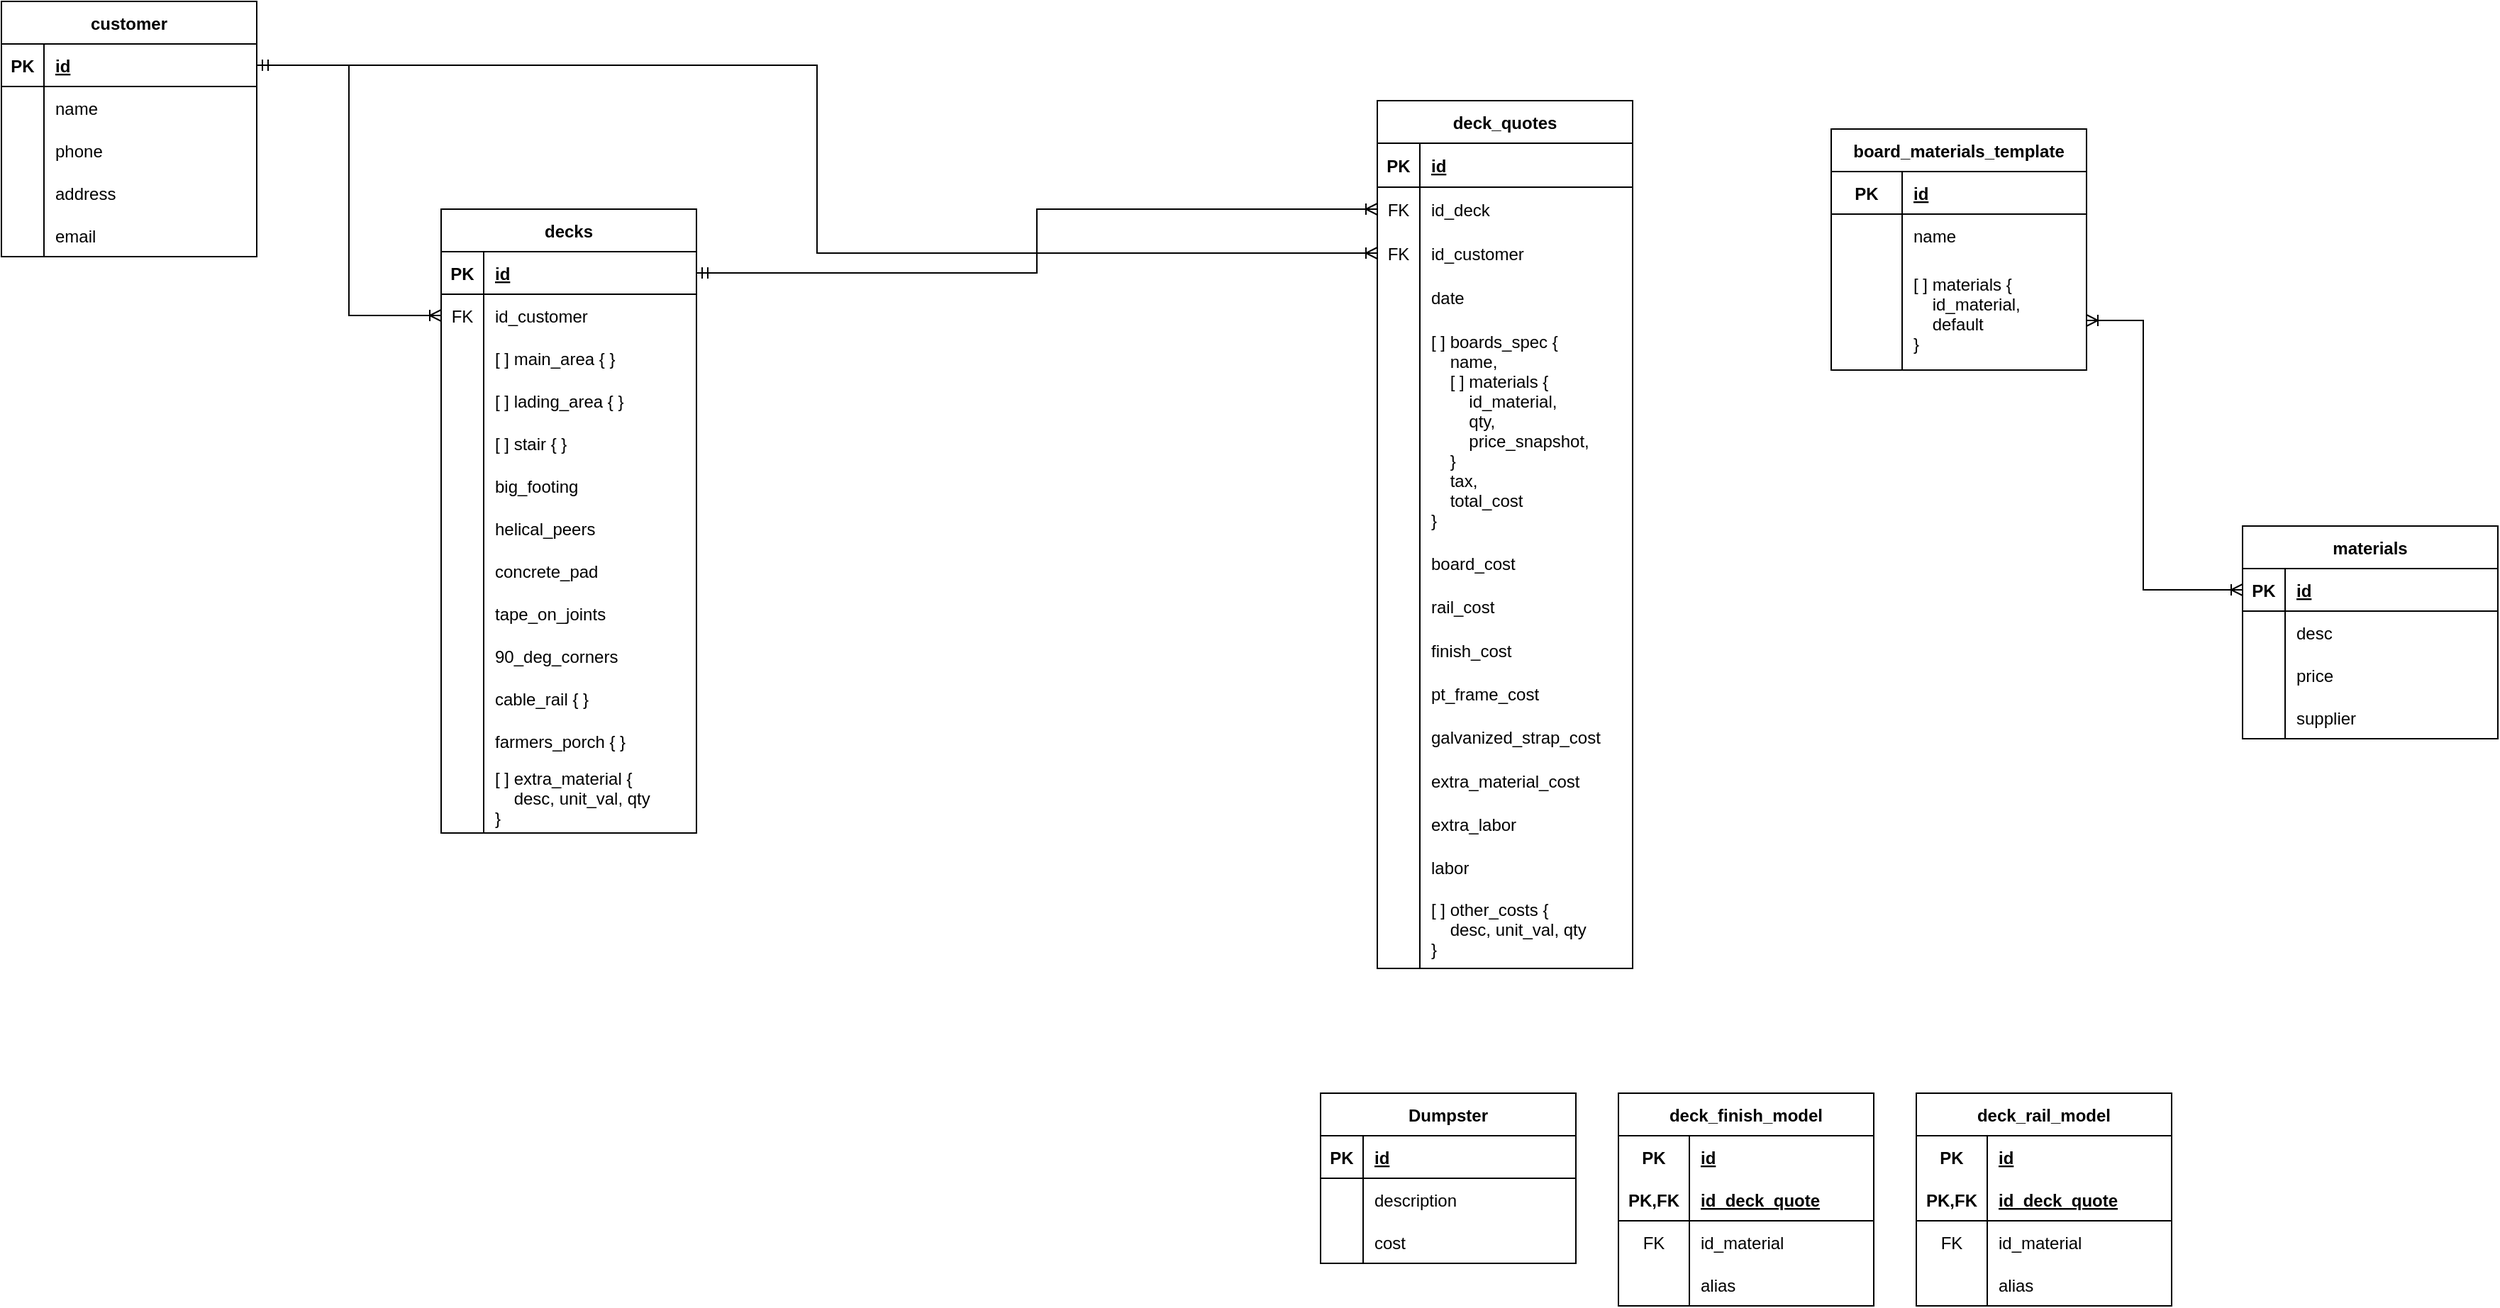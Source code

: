 <mxfile version="21.3.7" type="device">
  <diagram id="R2lEEEUBdFMjLlhIrx00" name="Page-1">
    <mxGraphModel dx="1594" dy="1074" grid="1" gridSize="10" guides="1" tooltips="1" connect="1" arrows="1" fold="1" page="0" pageScale="1" pageWidth="1169" pageHeight="827" math="0" shadow="0" extFonts="Permanent Marker^https://fonts.googleapis.com/css?family=Permanent+Marker">
      <root>
        <mxCell id="0" />
        <mxCell id="1" parent="0" />
        <mxCell id="cBXXLyw65RnomTk4NGGM-23" value="materials" style="shape=table;startSize=30;container=1;collapsible=1;childLayout=tableLayout;fixedRows=1;rowLines=0;fontStyle=1;align=center;resizeLast=1;" parent="1" vertex="1">
          <mxGeometry x="1270" y="130" width="180" height="150" as="geometry" />
        </mxCell>
        <mxCell id="cBXXLyw65RnomTk4NGGM-24" value="" style="shape=tableRow;horizontal=0;startSize=0;swimlaneHead=0;swimlaneBody=0;fillColor=none;collapsible=0;dropTarget=0;points=[[0,0.5],[1,0.5]];portConstraint=eastwest;top=0;left=0;right=0;bottom=1;" parent="cBXXLyw65RnomTk4NGGM-23" vertex="1">
          <mxGeometry y="30" width="180" height="30" as="geometry" />
        </mxCell>
        <mxCell id="cBXXLyw65RnomTk4NGGM-25" value="PK" style="shape=partialRectangle;connectable=0;fillColor=none;top=0;left=0;bottom=0;right=0;fontStyle=1;overflow=hidden;" parent="cBXXLyw65RnomTk4NGGM-24" vertex="1">
          <mxGeometry width="30" height="30" as="geometry">
            <mxRectangle width="30" height="30" as="alternateBounds" />
          </mxGeometry>
        </mxCell>
        <mxCell id="cBXXLyw65RnomTk4NGGM-26" value="id" style="shape=partialRectangle;connectable=0;fillColor=none;top=0;left=0;bottom=0;right=0;align=left;spacingLeft=6;fontStyle=5;overflow=hidden;" parent="cBXXLyw65RnomTk4NGGM-24" vertex="1">
          <mxGeometry x="30" width="150" height="30" as="geometry">
            <mxRectangle width="150" height="30" as="alternateBounds" />
          </mxGeometry>
        </mxCell>
        <mxCell id="cBXXLyw65RnomTk4NGGM-36" value="" style="shape=tableRow;horizontal=0;startSize=0;swimlaneHead=0;swimlaneBody=0;fillColor=none;collapsible=0;dropTarget=0;points=[[0,0.5],[1,0.5]];portConstraint=eastwest;top=0;left=0;right=0;bottom=0;" parent="cBXXLyw65RnomTk4NGGM-23" vertex="1">
          <mxGeometry y="60" width="180" height="30" as="geometry" />
        </mxCell>
        <mxCell id="cBXXLyw65RnomTk4NGGM-37" value="" style="shape=partialRectangle;connectable=0;fillColor=none;top=0;left=0;bottom=0;right=0;editable=1;overflow=hidden;" parent="cBXXLyw65RnomTk4NGGM-36" vertex="1">
          <mxGeometry width="30" height="30" as="geometry">
            <mxRectangle width="30" height="30" as="alternateBounds" />
          </mxGeometry>
        </mxCell>
        <mxCell id="cBXXLyw65RnomTk4NGGM-38" value="desc" style="shape=partialRectangle;connectable=0;fillColor=none;top=0;left=0;bottom=0;right=0;align=left;spacingLeft=6;overflow=hidden;" parent="cBXXLyw65RnomTk4NGGM-36" vertex="1">
          <mxGeometry x="30" width="150" height="30" as="geometry">
            <mxRectangle width="150" height="30" as="alternateBounds" />
          </mxGeometry>
        </mxCell>
        <mxCell id="cBXXLyw65RnomTk4NGGM-39" value="" style="shape=tableRow;horizontal=0;startSize=0;swimlaneHead=0;swimlaneBody=0;fillColor=none;collapsible=0;dropTarget=0;points=[[0,0.5],[1,0.5]];portConstraint=eastwest;top=0;left=0;right=0;bottom=0;" parent="cBXXLyw65RnomTk4NGGM-23" vertex="1">
          <mxGeometry y="90" width="180" height="30" as="geometry" />
        </mxCell>
        <mxCell id="cBXXLyw65RnomTk4NGGM-40" value="" style="shape=partialRectangle;connectable=0;fillColor=none;top=0;left=0;bottom=0;right=0;editable=1;overflow=hidden;" parent="cBXXLyw65RnomTk4NGGM-39" vertex="1">
          <mxGeometry width="30" height="30" as="geometry">
            <mxRectangle width="30" height="30" as="alternateBounds" />
          </mxGeometry>
        </mxCell>
        <mxCell id="cBXXLyw65RnomTk4NGGM-41" value="price" style="shape=partialRectangle;connectable=0;fillColor=none;top=0;left=0;bottom=0;right=0;align=left;spacingLeft=6;overflow=hidden;" parent="cBXXLyw65RnomTk4NGGM-39" vertex="1">
          <mxGeometry x="30" width="150" height="30" as="geometry">
            <mxRectangle width="150" height="30" as="alternateBounds" />
          </mxGeometry>
        </mxCell>
        <mxCell id="ASR6GJY54ct-nBJ7BmFE-8" value="" style="shape=tableRow;horizontal=0;startSize=0;swimlaneHead=0;swimlaneBody=0;fillColor=none;collapsible=0;dropTarget=0;points=[[0,0.5],[1,0.5]];portConstraint=eastwest;top=0;left=0;right=0;bottom=0;" vertex="1" parent="cBXXLyw65RnomTk4NGGM-23">
          <mxGeometry y="120" width="180" height="30" as="geometry" />
        </mxCell>
        <mxCell id="ASR6GJY54ct-nBJ7BmFE-9" value="" style="shape=partialRectangle;connectable=0;fillColor=none;top=0;left=0;bottom=0;right=0;editable=1;overflow=hidden;" vertex="1" parent="ASR6GJY54ct-nBJ7BmFE-8">
          <mxGeometry width="30" height="30" as="geometry">
            <mxRectangle width="30" height="30" as="alternateBounds" />
          </mxGeometry>
        </mxCell>
        <mxCell id="ASR6GJY54ct-nBJ7BmFE-10" value="supplier" style="shape=partialRectangle;connectable=0;fillColor=none;top=0;left=0;bottom=0;right=0;align=left;spacingLeft=6;overflow=hidden;" vertex="1" parent="ASR6GJY54ct-nBJ7BmFE-8">
          <mxGeometry x="30" width="150" height="30" as="geometry">
            <mxRectangle width="150" height="30" as="alternateBounds" />
          </mxGeometry>
        </mxCell>
        <mxCell id="cBXXLyw65RnomTk4NGGM-43" value="customer" style="shape=table;startSize=30;container=1;collapsible=1;childLayout=tableLayout;fixedRows=1;rowLines=0;fontStyle=1;align=center;resizeLast=1;" parent="1" vertex="1">
          <mxGeometry x="-310" y="-240" width="180" height="180" as="geometry">
            <mxRectangle x="-150" y="5" width="100" height="30" as="alternateBounds" />
          </mxGeometry>
        </mxCell>
        <mxCell id="cBXXLyw65RnomTk4NGGM-44" value="" style="shape=tableRow;horizontal=0;startSize=0;swimlaneHead=0;swimlaneBody=0;fillColor=none;collapsible=0;dropTarget=0;points=[[0,0.5],[1,0.5]];portConstraint=eastwest;top=0;left=0;right=0;bottom=1;" parent="cBXXLyw65RnomTk4NGGM-43" vertex="1">
          <mxGeometry y="30" width="180" height="30" as="geometry" />
        </mxCell>
        <mxCell id="cBXXLyw65RnomTk4NGGM-45" value="PK" style="shape=partialRectangle;connectable=0;fillColor=none;top=0;left=0;bottom=0;right=0;fontStyle=1;overflow=hidden;" parent="cBXXLyw65RnomTk4NGGM-44" vertex="1">
          <mxGeometry width="30" height="30" as="geometry">
            <mxRectangle width="30" height="30" as="alternateBounds" />
          </mxGeometry>
        </mxCell>
        <mxCell id="cBXXLyw65RnomTk4NGGM-46" value="id" style="shape=partialRectangle;connectable=0;fillColor=none;top=0;left=0;bottom=0;right=0;align=left;spacingLeft=6;fontStyle=5;overflow=hidden;" parent="cBXXLyw65RnomTk4NGGM-44" vertex="1">
          <mxGeometry x="30" width="150" height="30" as="geometry">
            <mxRectangle width="150" height="30" as="alternateBounds" />
          </mxGeometry>
        </mxCell>
        <mxCell id="cBXXLyw65RnomTk4NGGM-47" value="" style="shape=tableRow;horizontal=0;startSize=0;swimlaneHead=0;swimlaneBody=0;fillColor=none;collapsible=0;dropTarget=0;points=[[0,0.5],[1,0.5]];portConstraint=eastwest;top=0;left=0;right=0;bottom=0;" parent="cBXXLyw65RnomTk4NGGM-43" vertex="1">
          <mxGeometry y="60" width="180" height="30" as="geometry" />
        </mxCell>
        <mxCell id="cBXXLyw65RnomTk4NGGM-48" value="" style="shape=partialRectangle;connectable=0;fillColor=none;top=0;left=0;bottom=0;right=0;editable=1;overflow=hidden;" parent="cBXXLyw65RnomTk4NGGM-47" vertex="1">
          <mxGeometry width="30" height="30" as="geometry">
            <mxRectangle width="30" height="30" as="alternateBounds" />
          </mxGeometry>
        </mxCell>
        <mxCell id="cBXXLyw65RnomTk4NGGM-49" value="name" style="shape=partialRectangle;connectable=0;fillColor=none;top=0;left=0;bottom=0;right=0;align=left;spacingLeft=6;overflow=hidden;" parent="cBXXLyw65RnomTk4NGGM-47" vertex="1">
          <mxGeometry x="30" width="150" height="30" as="geometry">
            <mxRectangle width="150" height="30" as="alternateBounds" />
          </mxGeometry>
        </mxCell>
        <mxCell id="cBXXLyw65RnomTk4NGGM-50" value="" style="shape=tableRow;horizontal=0;startSize=0;swimlaneHead=0;swimlaneBody=0;fillColor=none;collapsible=0;dropTarget=0;points=[[0,0.5],[1,0.5]];portConstraint=eastwest;top=0;left=0;right=0;bottom=0;" parent="cBXXLyw65RnomTk4NGGM-43" vertex="1">
          <mxGeometry y="90" width="180" height="30" as="geometry" />
        </mxCell>
        <mxCell id="cBXXLyw65RnomTk4NGGM-51" value="" style="shape=partialRectangle;connectable=0;fillColor=none;top=0;left=0;bottom=0;right=0;editable=1;overflow=hidden;" parent="cBXXLyw65RnomTk4NGGM-50" vertex="1">
          <mxGeometry width="30" height="30" as="geometry">
            <mxRectangle width="30" height="30" as="alternateBounds" />
          </mxGeometry>
        </mxCell>
        <mxCell id="cBXXLyw65RnomTk4NGGM-52" value="phone" style="shape=partialRectangle;connectable=0;fillColor=none;top=0;left=0;bottom=0;right=0;align=left;spacingLeft=6;overflow=hidden;" parent="cBXXLyw65RnomTk4NGGM-50" vertex="1">
          <mxGeometry x="30" width="150" height="30" as="geometry">
            <mxRectangle width="150" height="30" as="alternateBounds" />
          </mxGeometry>
        </mxCell>
        <mxCell id="cBXXLyw65RnomTk4NGGM-53" value="" style="shape=tableRow;horizontal=0;startSize=0;swimlaneHead=0;swimlaneBody=0;fillColor=none;collapsible=0;dropTarget=0;points=[[0,0.5],[1,0.5]];portConstraint=eastwest;top=0;left=0;right=0;bottom=0;" parent="cBXXLyw65RnomTk4NGGM-43" vertex="1">
          <mxGeometry y="120" width="180" height="30" as="geometry" />
        </mxCell>
        <mxCell id="cBXXLyw65RnomTk4NGGM-54" value="" style="shape=partialRectangle;connectable=0;fillColor=none;top=0;left=0;bottom=0;right=0;editable=1;overflow=hidden;" parent="cBXXLyw65RnomTk4NGGM-53" vertex="1">
          <mxGeometry width="30" height="30" as="geometry">
            <mxRectangle width="30" height="30" as="alternateBounds" />
          </mxGeometry>
        </mxCell>
        <mxCell id="cBXXLyw65RnomTk4NGGM-55" value="address" style="shape=partialRectangle;connectable=0;fillColor=none;top=0;left=0;bottom=0;right=0;align=left;spacingLeft=6;overflow=hidden;" parent="cBXXLyw65RnomTk4NGGM-53" vertex="1">
          <mxGeometry x="30" width="150" height="30" as="geometry">
            <mxRectangle width="150" height="30" as="alternateBounds" />
          </mxGeometry>
        </mxCell>
        <mxCell id="cBXXLyw65RnomTk4NGGM-56" value="" style="shape=tableRow;horizontal=0;startSize=0;swimlaneHead=0;swimlaneBody=0;fillColor=none;collapsible=0;dropTarget=0;points=[[0,0.5],[1,0.5]];portConstraint=eastwest;top=0;left=0;right=0;bottom=0;" parent="cBXXLyw65RnomTk4NGGM-43" vertex="1">
          <mxGeometry y="150" width="180" height="30" as="geometry" />
        </mxCell>
        <mxCell id="cBXXLyw65RnomTk4NGGM-57" value="" style="shape=partialRectangle;connectable=0;fillColor=none;top=0;left=0;bottom=0;right=0;editable=1;overflow=hidden;" parent="cBXXLyw65RnomTk4NGGM-56" vertex="1">
          <mxGeometry width="30" height="30" as="geometry">
            <mxRectangle width="30" height="30" as="alternateBounds" />
          </mxGeometry>
        </mxCell>
        <mxCell id="cBXXLyw65RnomTk4NGGM-58" value="email" style="shape=partialRectangle;connectable=0;fillColor=none;top=0;left=0;bottom=0;right=0;align=left;spacingLeft=6;overflow=hidden;" parent="cBXXLyw65RnomTk4NGGM-56" vertex="1">
          <mxGeometry x="30" width="150" height="30" as="geometry">
            <mxRectangle width="150" height="30" as="alternateBounds" />
          </mxGeometry>
        </mxCell>
        <mxCell id="cBXXLyw65RnomTk4NGGM-59" value="decks" style="shape=table;startSize=30;container=1;collapsible=1;childLayout=tableLayout;fixedRows=1;rowLines=0;fontStyle=1;align=center;resizeLast=1;" parent="1" vertex="1">
          <mxGeometry y="-93.5" width="180" height="440" as="geometry">
            <mxRectangle x="270" y="5" width="70" height="30" as="alternateBounds" />
          </mxGeometry>
        </mxCell>
        <mxCell id="cBXXLyw65RnomTk4NGGM-60" value="" style="shape=tableRow;horizontal=0;startSize=0;swimlaneHead=0;swimlaneBody=0;fillColor=none;collapsible=0;dropTarget=0;points=[[0,0.5],[1,0.5]];portConstraint=eastwest;top=0;left=0;right=0;bottom=1;" parent="cBXXLyw65RnomTk4NGGM-59" vertex="1">
          <mxGeometry y="30" width="180" height="30" as="geometry" />
        </mxCell>
        <mxCell id="cBXXLyw65RnomTk4NGGM-61" value="PK" style="shape=partialRectangle;connectable=0;fillColor=none;top=0;left=0;bottom=0;right=0;fontStyle=1;overflow=hidden;" parent="cBXXLyw65RnomTk4NGGM-60" vertex="1">
          <mxGeometry width="30" height="30" as="geometry">
            <mxRectangle width="30" height="30" as="alternateBounds" />
          </mxGeometry>
        </mxCell>
        <mxCell id="cBXXLyw65RnomTk4NGGM-62" value="id" style="shape=partialRectangle;connectable=1;fillColor=none;top=0;left=0;bottom=0;right=0;align=left;spacingLeft=6;fontStyle=5;overflow=hidden;movable=1;resizable=1;rotatable=1;deletable=1;editable=1;" parent="cBXXLyw65RnomTk4NGGM-60" vertex="1">
          <mxGeometry x="30" width="150" height="30" as="geometry">
            <mxRectangle width="150" height="30" as="alternateBounds" />
          </mxGeometry>
        </mxCell>
        <mxCell id="cBXXLyw65RnomTk4NGGM-216" style="shape=tableRow;horizontal=0;startSize=0;swimlaneHead=0;swimlaneBody=0;fillColor=none;collapsible=0;dropTarget=0;points=[[0,0.5],[1,0.5]];portConstraint=eastwest;top=0;left=0;right=0;bottom=0;" parent="cBXXLyw65RnomTk4NGGM-59" vertex="1">
          <mxGeometry y="60" width="180" height="30" as="geometry" />
        </mxCell>
        <mxCell id="cBXXLyw65RnomTk4NGGM-217" value="FK" style="shape=partialRectangle;connectable=0;fillColor=none;top=0;left=0;bottom=0;right=0;editable=1;overflow=hidden;" parent="cBXXLyw65RnomTk4NGGM-216" vertex="1">
          <mxGeometry width="30" height="30" as="geometry">
            <mxRectangle width="30" height="30" as="alternateBounds" />
          </mxGeometry>
        </mxCell>
        <mxCell id="cBXXLyw65RnomTk4NGGM-218" value="id_customer" style="shape=partialRectangle;connectable=0;fillColor=none;top=0;left=0;bottom=0;right=0;align=left;spacingLeft=6;overflow=hidden;" parent="cBXXLyw65RnomTk4NGGM-216" vertex="1">
          <mxGeometry x="30" width="150" height="30" as="geometry">
            <mxRectangle width="150" height="30" as="alternateBounds" />
          </mxGeometry>
        </mxCell>
        <mxCell id="cBXXLyw65RnomTk4NGGM-162" style="shape=tableRow;horizontal=0;startSize=0;swimlaneHead=0;swimlaneBody=0;fillColor=none;collapsible=0;dropTarget=0;points=[[0,0.5],[1,0.5]];portConstraint=eastwest;top=0;left=0;right=0;bottom=0;" parent="cBXXLyw65RnomTk4NGGM-59" vertex="1">
          <mxGeometry y="90" width="180" height="30" as="geometry" />
        </mxCell>
        <mxCell id="cBXXLyw65RnomTk4NGGM-163" style="shape=partialRectangle;connectable=0;fillColor=none;top=0;left=0;bottom=0;right=0;editable=1;overflow=hidden;" parent="cBXXLyw65RnomTk4NGGM-162" vertex="1">
          <mxGeometry width="30" height="30" as="geometry">
            <mxRectangle width="30" height="30" as="alternateBounds" />
          </mxGeometry>
        </mxCell>
        <mxCell id="cBXXLyw65RnomTk4NGGM-164" value="[ ] main_area { }" style="shape=partialRectangle;connectable=0;fillColor=none;top=0;left=0;bottom=0;right=0;align=left;spacingLeft=6;overflow=hidden;" parent="cBXXLyw65RnomTk4NGGM-162" vertex="1">
          <mxGeometry x="30" width="150" height="30" as="geometry">
            <mxRectangle width="150" height="30" as="alternateBounds" />
          </mxGeometry>
        </mxCell>
        <mxCell id="cBXXLyw65RnomTk4NGGM-165" style="shape=tableRow;horizontal=0;startSize=0;swimlaneHead=0;swimlaneBody=0;fillColor=none;collapsible=0;dropTarget=0;points=[[0,0.5],[1,0.5]];portConstraint=eastwest;top=0;left=0;right=0;bottom=0;" parent="cBXXLyw65RnomTk4NGGM-59" vertex="1">
          <mxGeometry y="120" width="180" height="30" as="geometry" />
        </mxCell>
        <mxCell id="cBXXLyw65RnomTk4NGGM-166" style="shape=partialRectangle;connectable=0;fillColor=none;top=0;left=0;bottom=0;right=0;editable=1;overflow=hidden;" parent="cBXXLyw65RnomTk4NGGM-165" vertex="1">
          <mxGeometry width="30" height="30" as="geometry">
            <mxRectangle width="30" height="30" as="alternateBounds" />
          </mxGeometry>
        </mxCell>
        <mxCell id="cBXXLyw65RnomTk4NGGM-167" value="[ ] lading_area { }" style="shape=partialRectangle;connectable=0;fillColor=none;top=0;left=0;bottom=0;right=0;align=left;spacingLeft=6;overflow=hidden;" parent="cBXXLyw65RnomTk4NGGM-165" vertex="1">
          <mxGeometry x="30" width="150" height="30" as="geometry">
            <mxRectangle width="150" height="30" as="alternateBounds" />
          </mxGeometry>
        </mxCell>
        <mxCell id="cBXXLyw65RnomTk4NGGM-168" style="shape=tableRow;horizontal=0;startSize=0;swimlaneHead=0;swimlaneBody=0;fillColor=none;collapsible=0;dropTarget=0;points=[[0,0.5],[1,0.5]];portConstraint=eastwest;top=0;left=0;right=0;bottom=0;" parent="cBXXLyw65RnomTk4NGGM-59" vertex="1">
          <mxGeometry y="150" width="180" height="30" as="geometry" />
        </mxCell>
        <mxCell id="cBXXLyw65RnomTk4NGGM-169" style="shape=partialRectangle;connectable=0;fillColor=none;top=0;left=0;bottom=0;right=0;editable=1;overflow=hidden;" parent="cBXXLyw65RnomTk4NGGM-168" vertex="1">
          <mxGeometry width="30" height="30" as="geometry">
            <mxRectangle width="30" height="30" as="alternateBounds" />
          </mxGeometry>
        </mxCell>
        <mxCell id="cBXXLyw65RnomTk4NGGM-170" value="[ ] stair { }" style="shape=partialRectangle;connectable=0;fillColor=none;top=0;left=0;bottom=0;right=0;align=left;spacingLeft=6;overflow=hidden;" parent="cBXXLyw65RnomTk4NGGM-168" vertex="1">
          <mxGeometry x="30" width="150" height="30" as="geometry">
            <mxRectangle width="150" height="30" as="alternateBounds" />
          </mxGeometry>
        </mxCell>
        <mxCell id="cBXXLyw65RnomTk4NGGM-63" value="" style="shape=tableRow;horizontal=0;startSize=0;swimlaneHead=0;swimlaneBody=0;fillColor=none;collapsible=0;dropTarget=0;points=[[0,0.5],[1,0.5]];portConstraint=eastwest;top=0;left=0;right=0;bottom=0;" parent="cBXXLyw65RnomTk4NGGM-59" vertex="1">
          <mxGeometry y="180" width="180" height="30" as="geometry" />
        </mxCell>
        <mxCell id="cBXXLyw65RnomTk4NGGM-64" value="" style="shape=partialRectangle;connectable=0;fillColor=none;top=0;left=0;bottom=0;right=0;editable=1;overflow=hidden;" parent="cBXXLyw65RnomTk4NGGM-63" vertex="1">
          <mxGeometry width="30" height="30" as="geometry">
            <mxRectangle width="30" height="30" as="alternateBounds" />
          </mxGeometry>
        </mxCell>
        <mxCell id="cBXXLyw65RnomTk4NGGM-65" value="big_footing" style="shape=partialRectangle;connectable=0;fillColor=none;top=0;left=0;bottom=0;right=0;align=left;spacingLeft=6;overflow=hidden;" parent="cBXXLyw65RnomTk4NGGM-63" vertex="1">
          <mxGeometry x="30" width="150" height="30" as="geometry">
            <mxRectangle width="150" height="30" as="alternateBounds" />
          </mxGeometry>
        </mxCell>
        <mxCell id="cBXXLyw65RnomTk4NGGM-66" value="" style="shape=tableRow;horizontal=0;startSize=0;swimlaneHead=0;swimlaneBody=0;fillColor=none;collapsible=0;dropTarget=0;points=[[0,0.5],[1,0.5]];portConstraint=eastwest;top=0;left=0;right=0;bottom=0;" parent="cBXXLyw65RnomTk4NGGM-59" vertex="1">
          <mxGeometry y="210" width="180" height="30" as="geometry" />
        </mxCell>
        <mxCell id="cBXXLyw65RnomTk4NGGM-67" value="" style="shape=partialRectangle;connectable=0;fillColor=none;top=0;left=0;bottom=0;right=0;editable=1;overflow=hidden;" parent="cBXXLyw65RnomTk4NGGM-66" vertex="1">
          <mxGeometry width="30" height="30" as="geometry">
            <mxRectangle width="30" height="30" as="alternateBounds" />
          </mxGeometry>
        </mxCell>
        <mxCell id="cBXXLyw65RnomTk4NGGM-68" value="helical_peers" style="shape=partialRectangle;connectable=0;fillColor=none;top=0;left=0;bottom=0;right=0;align=left;spacingLeft=6;overflow=hidden;" parent="cBXXLyw65RnomTk4NGGM-66" vertex="1">
          <mxGeometry x="30" width="150" height="30" as="geometry">
            <mxRectangle width="150" height="30" as="alternateBounds" />
          </mxGeometry>
        </mxCell>
        <mxCell id="cBXXLyw65RnomTk4NGGM-69" value="" style="shape=tableRow;horizontal=0;startSize=0;swimlaneHead=0;swimlaneBody=0;fillColor=none;collapsible=0;dropTarget=0;points=[[0,0.5],[1,0.5]];portConstraint=eastwest;top=0;left=0;right=0;bottom=0;" parent="cBXXLyw65RnomTk4NGGM-59" vertex="1">
          <mxGeometry y="240" width="180" height="30" as="geometry" />
        </mxCell>
        <mxCell id="cBXXLyw65RnomTk4NGGM-70" value="" style="shape=partialRectangle;connectable=0;fillColor=none;top=0;left=0;bottom=0;right=0;editable=1;overflow=hidden;" parent="cBXXLyw65RnomTk4NGGM-69" vertex="1">
          <mxGeometry width="30" height="30" as="geometry">
            <mxRectangle width="30" height="30" as="alternateBounds" />
          </mxGeometry>
        </mxCell>
        <mxCell id="cBXXLyw65RnomTk4NGGM-71" value="concrete_pad" style="shape=partialRectangle;connectable=0;fillColor=none;top=0;left=0;bottom=0;right=0;align=left;spacingLeft=6;overflow=hidden;" parent="cBXXLyw65RnomTk4NGGM-69" vertex="1">
          <mxGeometry x="30" width="150" height="30" as="geometry">
            <mxRectangle width="150" height="30" as="alternateBounds" />
          </mxGeometry>
        </mxCell>
        <mxCell id="cBXXLyw65RnomTk4NGGM-72" value="" style="shape=tableRow;horizontal=0;startSize=0;swimlaneHead=0;swimlaneBody=0;fillColor=none;collapsible=0;dropTarget=0;points=[[0,0.5],[1,0.5]];portConstraint=eastwest;top=0;left=0;right=0;bottom=0;" parent="cBXXLyw65RnomTk4NGGM-59" vertex="1">
          <mxGeometry y="270" width="180" height="30" as="geometry" />
        </mxCell>
        <mxCell id="cBXXLyw65RnomTk4NGGM-73" value="" style="shape=partialRectangle;connectable=0;fillColor=none;top=0;left=0;bottom=0;right=0;editable=1;overflow=hidden;" parent="cBXXLyw65RnomTk4NGGM-72" vertex="1">
          <mxGeometry width="30" height="30" as="geometry">
            <mxRectangle width="30" height="30" as="alternateBounds" />
          </mxGeometry>
        </mxCell>
        <mxCell id="cBXXLyw65RnomTk4NGGM-74" value="tape_on_joints" style="shape=partialRectangle;connectable=0;fillColor=none;top=0;left=0;bottom=0;right=0;align=left;spacingLeft=6;overflow=hidden;" parent="cBXXLyw65RnomTk4NGGM-72" vertex="1">
          <mxGeometry x="30" width="150" height="30" as="geometry">
            <mxRectangle width="150" height="30" as="alternateBounds" />
          </mxGeometry>
        </mxCell>
        <mxCell id="cBXXLyw65RnomTk4NGGM-75" value="" style="shape=tableRow;horizontal=0;startSize=0;swimlaneHead=0;swimlaneBody=0;fillColor=none;collapsible=0;dropTarget=0;points=[[0,0.5],[1,0.5]];portConstraint=eastwest;top=0;left=0;right=0;bottom=0;" parent="cBXXLyw65RnomTk4NGGM-59" vertex="1">
          <mxGeometry y="300" width="180" height="30" as="geometry" />
        </mxCell>
        <mxCell id="cBXXLyw65RnomTk4NGGM-76" value="" style="shape=partialRectangle;connectable=0;fillColor=none;top=0;left=0;bottom=0;right=0;editable=1;overflow=hidden;" parent="cBXXLyw65RnomTk4NGGM-75" vertex="1">
          <mxGeometry width="30" height="30" as="geometry">
            <mxRectangle width="30" height="30" as="alternateBounds" />
          </mxGeometry>
        </mxCell>
        <mxCell id="cBXXLyw65RnomTk4NGGM-77" value="90_deg_corners" style="shape=partialRectangle;connectable=0;fillColor=none;top=0;left=0;bottom=0;right=0;align=left;spacingLeft=6;overflow=hidden;" parent="cBXXLyw65RnomTk4NGGM-75" vertex="1">
          <mxGeometry x="30" width="150" height="30" as="geometry">
            <mxRectangle width="150" height="30" as="alternateBounds" />
          </mxGeometry>
        </mxCell>
        <mxCell id="cBXXLyw65RnomTk4NGGM-444" style="shape=tableRow;horizontal=0;startSize=0;swimlaneHead=0;swimlaneBody=0;fillColor=none;collapsible=0;dropTarget=0;points=[[0,0.5],[1,0.5]];portConstraint=eastwest;top=0;left=0;right=0;bottom=0;" parent="cBXXLyw65RnomTk4NGGM-59" vertex="1">
          <mxGeometry y="330" width="180" height="30" as="geometry" />
        </mxCell>
        <mxCell id="cBXXLyw65RnomTk4NGGM-445" style="shape=partialRectangle;connectable=0;fillColor=none;top=0;left=0;bottom=0;right=0;editable=1;overflow=hidden;" parent="cBXXLyw65RnomTk4NGGM-444" vertex="1">
          <mxGeometry width="30" height="30" as="geometry">
            <mxRectangle width="30" height="30" as="alternateBounds" />
          </mxGeometry>
        </mxCell>
        <mxCell id="cBXXLyw65RnomTk4NGGM-446" value="cable_rail { }" style="shape=partialRectangle;connectable=0;fillColor=none;top=0;left=0;bottom=0;right=0;align=left;spacingLeft=6;overflow=hidden;" parent="cBXXLyw65RnomTk4NGGM-444" vertex="1">
          <mxGeometry x="30" width="150" height="30" as="geometry">
            <mxRectangle width="150" height="30" as="alternateBounds" />
          </mxGeometry>
        </mxCell>
        <mxCell id="cBXXLyw65RnomTk4NGGM-447" style="shape=tableRow;horizontal=0;startSize=0;swimlaneHead=0;swimlaneBody=0;fillColor=none;collapsible=0;dropTarget=0;points=[[0,0.5],[1,0.5]];portConstraint=eastwest;top=0;left=0;right=0;bottom=0;" parent="cBXXLyw65RnomTk4NGGM-59" vertex="1">
          <mxGeometry y="360" width="180" height="30" as="geometry" />
        </mxCell>
        <mxCell id="cBXXLyw65RnomTk4NGGM-448" style="shape=partialRectangle;connectable=0;fillColor=none;top=0;left=0;bottom=0;right=0;editable=1;overflow=hidden;" parent="cBXXLyw65RnomTk4NGGM-447" vertex="1">
          <mxGeometry width="30" height="30" as="geometry">
            <mxRectangle width="30" height="30" as="alternateBounds" />
          </mxGeometry>
        </mxCell>
        <mxCell id="cBXXLyw65RnomTk4NGGM-449" value="farmers_porch { }" style="shape=partialRectangle;connectable=0;fillColor=none;top=0;left=0;bottom=0;right=0;align=left;spacingLeft=6;overflow=hidden;" parent="cBXXLyw65RnomTk4NGGM-447" vertex="1">
          <mxGeometry x="30" width="150" height="30" as="geometry">
            <mxRectangle width="150" height="30" as="alternateBounds" />
          </mxGeometry>
        </mxCell>
        <mxCell id="cBXXLyw65RnomTk4NGGM-294" style="shape=tableRow;horizontal=0;startSize=0;swimlaneHead=0;swimlaneBody=0;fillColor=none;collapsible=0;dropTarget=0;points=[[0,0.5],[1,0.5]];portConstraint=eastwest;top=0;left=0;right=0;bottom=0;" parent="cBXXLyw65RnomTk4NGGM-59" vertex="1">
          <mxGeometry y="390" width="180" height="50" as="geometry" />
        </mxCell>
        <mxCell id="cBXXLyw65RnomTk4NGGM-295" style="shape=partialRectangle;connectable=0;fillColor=none;top=0;left=0;bottom=0;right=0;editable=1;overflow=hidden;" parent="cBXXLyw65RnomTk4NGGM-294" vertex="1">
          <mxGeometry width="30" height="50" as="geometry">
            <mxRectangle width="30" height="50" as="alternateBounds" />
          </mxGeometry>
        </mxCell>
        <mxCell id="cBXXLyw65RnomTk4NGGM-296" value="[ ] extra_material {&#xa;    desc, unit_val, qty&#xa;}" style="shape=partialRectangle;connectable=0;fillColor=none;top=0;left=0;bottom=0;right=0;align=left;spacingLeft=6;overflow=hidden;" parent="cBXXLyw65RnomTk4NGGM-294" vertex="1">
          <mxGeometry x="30" width="150" height="50" as="geometry">
            <mxRectangle width="150" height="50" as="alternateBounds" />
          </mxGeometry>
        </mxCell>
        <object label="deck_quotes" OPA="nene" id="cBXXLyw65RnomTk4NGGM-222">
          <mxCell style="shape=table;startSize=30;container=1;collapsible=1;childLayout=tableLayout;fixedRows=0;rowLines=0;fontStyle=1;align=center;resizeLast=1;sketch=0;swimlaneHead=1;swimlaneBody=1;horizontal=1;top=1;bottom=1;left=1;right=1;enumerate=0;" parent="1" vertex="1">
            <mxGeometry x="660" y="-170" width="180" height="612" as="geometry">
              <mxRectangle x="410" y="-280" width="110" height="30" as="alternateBounds" />
            </mxGeometry>
          </mxCell>
        </object>
        <mxCell id="cBXXLyw65RnomTk4NGGM-223" value="" style="shape=tableRow;horizontal=0;startSize=0;swimlaneHead=0;swimlaneBody=0;fillColor=none;collapsible=0;dropTarget=0;points=[[0,0.5],[1,0.5]];portConstraint=eastwest;top=0;left=0;right=0;bottom=1;sketch=0;" parent="cBXXLyw65RnomTk4NGGM-222" vertex="1">
          <mxGeometry y="30" width="180" height="31" as="geometry" />
        </mxCell>
        <mxCell id="cBXXLyw65RnomTk4NGGM-224" value="PK" style="shape=partialRectangle;connectable=0;fillColor=none;top=0;left=0;bottom=0;right=0;fontStyle=1;overflow=hidden;sketch=0;" parent="cBXXLyw65RnomTk4NGGM-223" vertex="1">
          <mxGeometry width="30" height="31" as="geometry">
            <mxRectangle width="30" height="31" as="alternateBounds" />
          </mxGeometry>
        </mxCell>
        <mxCell id="cBXXLyw65RnomTk4NGGM-225" value="id" style="shape=partialRectangle;connectable=0;fillColor=none;top=0;left=0;bottom=0;right=0;align=left;spacingLeft=6;fontStyle=5;overflow=hidden;sketch=0;" parent="cBXXLyw65RnomTk4NGGM-223" vertex="1">
          <mxGeometry x="30" width="150" height="31" as="geometry">
            <mxRectangle width="150" height="31" as="alternateBounds" />
          </mxGeometry>
        </mxCell>
        <mxCell id="cBXXLyw65RnomTk4NGGM-226" value="" style="shape=tableRow;horizontal=0;startSize=0;swimlaneHead=0;swimlaneBody=0;fillColor=none;collapsible=0;dropTarget=0;points=[[0,0.5],[1,0.5]];portConstraint=eastwest;top=0;left=0;right=0;bottom=0;sketch=0;" parent="cBXXLyw65RnomTk4NGGM-222" vertex="1">
          <mxGeometry y="61" width="180" height="31" as="geometry" />
        </mxCell>
        <mxCell id="cBXXLyw65RnomTk4NGGM-227" value="FK" style="shape=partialRectangle;connectable=0;fillColor=none;top=0;left=0;bottom=0;right=0;editable=1;overflow=hidden;sketch=0;fontStyle=0" parent="cBXXLyw65RnomTk4NGGM-226" vertex="1">
          <mxGeometry width="30" height="31" as="geometry">
            <mxRectangle width="30" height="31" as="alternateBounds" />
          </mxGeometry>
        </mxCell>
        <mxCell id="cBXXLyw65RnomTk4NGGM-228" value="id_deck" style="shape=partialRectangle;connectable=0;fillColor=none;top=0;left=0;bottom=0;right=0;align=left;spacingLeft=6;overflow=hidden;sketch=0;" parent="cBXXLyw65RnomTk4NGGM-226" vertex="1">
          <mxGeometry x="30" width="150" height="31" as="geometry">
            <mxRectangle width="150" height="31" as="alternateBounds" />
          </mxGeometry>
        </mxCell>
        <mxCell id="ASR6GJY54ct-nBJ7BmFE-4" style="shape=tableRow;horizontal=0;startSize=0;swimlaneHead=0;swimlaneBody=0;fillColor=none;collapsible=0;dropTarget=0;points=[[0,0.5],[1,0.5]];portConstraint=eastwest;top=0;left=0;right=0;bottom=0;sketch=0;" vertex="1" parent="cBXXLyw65RnomTk4NGGM-222">
          <mxGeometry y="92" width="180" height="31" as="geometry" />
        </mxCell>
        <mxCell id="ASR6GJY54ct-nBJ7BmFE-5" value="FK" style="shape=partialRectangle;connectable=0;fillColor=none;top=0;left=0;bottom=0;right=0;editable=1;overflow=hidden;sketch=0;fontStyle=0" vertex="1" parent="ASR6GJY54ct-nBJ7BmFE-4">
          <mxGeometry width="30" height="31" as="geometry">
            <mxRectangle width="30" height="31" as="alternateBounds" />
          </mxGeometry>
        </mxCell>
        <mxCell id="ASR6GJY54ct-nBJ7BmFE-6" value="id_customer" style="shape=partialRectangle;connectable=0;fillColor=none;top=0;left=0;bottom=0;right=0;align=left;spacingLeft=6;overflow=hidden;sketch=0;" vertex="1" parent="ASR6GJY54ct-nBJ7BmFE-4">
          <mxGeometry x="30" width="150" height="31" as="geometry">
            <mxRectangle width="150" height="31" as="alternateBounds" />
          </mxGeometry>
        </mxCell>
        <mxCell id="cBXXLyw65RnomTk4NGGM-492" style="shape=tableRow;horizontal=0;startSize=0;swimlaneHead=0;swimlaneBody=0;fillColor=none;collapsible=0;dropTarget=0;points=[[0,0.5],[1,0.5]];portConstraint=eastwest;top=0;left=0;right=0;bottom=0;sketch=0;" parent="cBXXLyw65RnomTk4NGGM-222" vertex="1">
          <mxGeometry y="123" width="180" height="31" as="geometry" />
        </mxCell>
        <mxCell id="cBXXLyw65RnomTk4NGGM-493" style="shape=partialRectangle;connectable=0;fillColor=none;top=0;left=0;bottom=0;right=0;editable=1;overflow=hidden;sketch=0;fontStyle=0" parent="cBXXLyw65RnomTk4NGGM-492" vertex="1">
          <mxGeometry width="30" height="31" as="geometry">
            <mxRectangle width="30" height="31" as="alternateBounds" />
          </mxGeometry>
        </mxCell>
        <mxCell id="cBXXLyw65RnomTk4NGGM-494" value="date" style="shape=partialRectangle;connectable=0;fillColor=none;top=0;left=0;bottom=0;right=0;align=left;spacingLeft=6;overflow=hidden;sketch=0;" parent="cBXXLyw65RnomTk4NGGM-492" vertex="1">
          <mxGeometry x="30" width="150" height="31" as="geometry">
            <mxRectangle width="150" height="31" as="alternateBounds" />
          </mxGeometry>
        </mxCell>
        <mxCell id="tjqlDCv_C3DiWGsTxmAn-1" style="shape=tableRow;horizontal=0;startSize=0;swimlaneHead=0;swimlaneBody=0;fillColor=none;collapsible=0;dropTarget=0;points=[[0,0.5],[1,0.5]];portConstraint=eastwest;top=0;left=0;right=0;bottom=0;sketch=0;" parent="cBXXLyw65RnomTk4NGGM-222" vertex="1">
          <mxGeometry y="154" width="180" height="157" as="geometry" />
        </mxCell>
        <mxCell id="tjqlDCv_C3DiWGsTxmAn-2" style="shape=partialRectangle;connectable=0;fillColor=none;top=0;left=0;bottom=0;right=0;editable=1;overflow=hidden;sketch=0;" parent="tjqlDCv_C3DiWGsTxmAn-1" vertex="1">
          <mxGeometry width="30" height="157" as="geometry">
            <mxRectangle width="30" height="157" as="alternateBounds" />
          </mxGeometry>
        </mxCell>
        <mxCell id="tjqlDCv_C3DiWGsTxmAn-3" value="[ ] boards_spec {&#xa;    name,&#xa;    [ ] materials {&#xa;        id_material,&#xa;        qty,&#xa;        price_snapshot,&#xa;    }&#xa;    tax,&#xa;    total_cost&#xa;}" style="shape=partialRectangle;connectable=0;fillColor=none;top=0;left=0;bottom=0;right=0;align=left;spacingLeft=6;overflow=hidden;sketch=0;" parent="tjqlDCv_C3DiWGsTxmAn-1" vertex="1">
          <mxGeometry x="30" width="150" height="157" as="geometry">
            <mxRectangle width="150" height="157" as="alternateBounds" />
          </mxGeometry>
        </mxCell>
        <mxCell id="cBXXLyw65RnomTk4NGGM-267" style="shape=tableRow;horizontal=0;startSize=0;swimlaneHead=0;swimlaneBody=0;fillColor=none;collapsible=0;dropTarget=0;points=[[0,0.5],[1,0.5]];portConstraint=eastwest;top=0;left=0;right=0;bottom=0;sketch=0;" parent="cBXXLyw65RnomTk4NGGM-222" vertex="1">
          <mxGeometry y="311" width="180" height="30" as="geometry" />
        </mxCell>
        <mxCell id="cBXXLyw65RnomTk4NGGM-268" style="shape=partialRectangle;connectable=0;fillColor=none;top=0;left=0;bottom=0;right=0;editable=1;overflow=hidden;sketch=0;" parent="cBXXLyw65RnomTk4NGGM-267" vertex="1">
          <mxGeometry width="30" height="30" as="geometry">
            <mxRectangle width="30" height="30" as="alternateBounds" />
          </mxGeometry>
        </mxCell>
        <mxCell id="cBXXLyw65RnomTk4NGGM-269" value="board_cost" style="shape=partialRectangle;connectable=0;fillColor=none;top=0;left=0;bottom=0;right=0;align=left;spacingLeft=6;overflow=hidden;sketch=0;" parent="cBXXLyw65RnomTk4NGGM-267" vertex="1">
          <mxGeometry x="30" width="150" height="30" as="geometry">
            <mxRectangle width="150" height="30" as="alternateBounds" />
          </mxGeometry>
        </mxCell>
        <mxCell id="cBXXLyw65RnomTk4NGGM-279" style="shape=tableRow;horizontal=0;startSize=0;swimlaneHead=0;swimlaneBody=0;fillColor=none;collapsible=0;dropTarget=0;points=[[0,0.5],[1,0.5]];portConstraint=eastwest;top=0;left=0;right=0;bottom=0;sketch=0;" parent="cBXXLyw65RnomTk4NGGM-222" vertex="1">
          <mxGeometry y="341" width="180" height="31" as="geometry" />
        </mxCell>
        <mxCell id="cBXXLyw65RnomTk4NGGM-280" style="shape=partialRectangle;connectable=0;fillColor=none;top=0;left=0;bottom=0;right=0;editable=1;overflow=hidden;sketch=0;" parent="cBXXLyw65RnomTk4NGGM-279" vertex="1">
          <mxGeometry width="30" height="31" as="geometry">
            <mxRectangle width="30" height="31" as="alternateBounds" />
          </mxGeometry>
        </mxCell>
        <mxCell id="cBXXLyw65RnomTk4NGGM-281" value="rail_cost" style="shape=partialRectangle;connectable=0;fillColor=none;top=0;left=0;bottom=0;right=0;align=left;spacingLeft=6;overflow=hidden;sketch=0;" parent="cBXXLyw65RnomTk4NGGM-279" vertex="1">
          <mxGeometry x="30" width="150" height="31" as="geometry">
            <mxRectangle width="150" height="31" as="alternateBounds" />
          </mxGeometry>
        </mxCell>
        <mxCell id="cBXXLyw65RnomTk4NGGM-288" style="shape=tableRow;horizontal=0;startSize=0;swimlaneHead=0;swimlaneBody=0;fillColor=none;collapsible=0;dropTarget=0;points=[[0,0.5],[1,0.5]];portConstraint=eastwest;top=0;left=0;right=0;bottom=0;sketch=0;" parent="cBXXLyw65RnomTk4NGGM-222" vertex="1">
          <mxGeometry y="372" width="180" height="31" as="geometry" />
        </mxCell>
        <mxCell id="cBXXLyw65RnomTk4NGGM-289" style="shape=partialRectangle;connectable=0;fillColor=none;top=0;left=0;bottom=0;right=0;editable=1;overflow=hidden;sketch=0;" parent="cBXXLyw65RnomTk4NGGM-288" vertex="1">
          <mxGeometry width="30" height="31" as="geometry">
            <mxRectangle width="30" height="31" as="alternateBounds" />
          </mxGeometry>
        </mxCell>
        <mxCell id="cBXXLyw65RnomTk4NGGM-290" value="finish_cost" style="shape=partialRectangle;connectable=0;fillColor=none;top=0;left=0;bottom=0;right=0;align=left;spacingLeft=6;overflow=hidden;sketch=0;" parent="cBXXLyw65RnomTk4NGGM-288" vertex="1">
          <mxGeometry x="30" width="150" height="31" as="geometry">
            <mxRectangle width="150" height="31" as="alternateBounds" />
          </mxGeometry>
        </mxCell>
        <mxCell id="cBXXLyw65RnomTk4NGGM-282" style="shape=tableRow;horizontal=0;startSize=0;swimlaneHead=0;swimlaneBody=0;fillColor=none;collapsible=0;dropTarget=0;points=[[0,0.5],[1,0.5]];portConstraint=eastwest;top=0;left=0;right=0;bottom=0;sketch=0;" parent="cBXXLyw65RnomTk4NGGM-222" vertex="1">
          <mxGeometry y="403" width="180" height="30" as="geometry" />
        </mxCell>
        <mxCell id="cBXXLyw65RnomTk4NGGM-283" style="shape=partialRectangle;connectable=0;fillColor=none;top=0;left=0;bottom=0;right=0;editable=1;overflow=hidden;sketch=0;" parent="cBXXLyw65RnomTk4NGGM-282" vertex="1">
          <mxGeometry width="30" height="30" as="geometry">
            <mxRectangle width="30" height="30" as="alternateBounds" />
          </mxGeometry>
        </mxCell>
        <mxCell id="cBXXLyw65RnomTk4NGGM-284" value="pt_frame_cost" style="shape=partialRectangle;connectable=0;fillColor=none;top=0;left=0;bottom=0;right=0;align=left;spacingLeft=6;overflow=hidden;sketch=0;" parent="cBXXLyw65RnomTk4NGGM-282" vertex="1">
          <mxGeometry x="30" width="150" height="30" as="geometry">
            <mxRectangle width="150" height="30" as="alternateBounds" />
          </mxGeometry>
        </mxCell>
        <mxCell id="cBXXLyw65RnomTk4NGGM-285" style="shape=tableRow;horizontal=0;startSize=0;swimlaneHead=0;swimlaneBody=0;fillColor=none;collapsible=0;dropTarget=0;points=[[0,0.5],[1,0.5]];portConstraint=eastwest;top=0;left=0;right=0;bottom=0;sketch=0;" parent="cBXXLyw65RnomTk4NGGM-222" vertex="1">
          <mxGeometry y="433" width="180" height="31" as="geometry" />
        </mxCell>
        <mxCell id="cBXXLyw65RnomTk4NGGM-286" style="shape=partialRectangle;connectable=0;fillColor=none;top=0;left=0;bottom=0;right=0;editable=1;overflow=hidden;sketch=0;" parent="cBXXLyw65RnomTk4NGGM-285" vertex="1">
          <mxGeometry width="30" height="31" as="geometry">
            <mxRectangle width="30" height="31" as="alternateBounds" />
          </mxGeometry>
        </mxCell>
        <mxCell id="cBXXLyw65RnomTk4NGGM-287" value="galvanized_strap_cost" style="shape=partialRectangle;connectable=0;fillColor=none;top=0;left=0;bottom=0;right=0;align=left;spacingLeft=6;overflow=hidden;sketch=0;" parent="cBXXLyw65RnomTk4NGGM-285" vertex="1">
          <mxGeometry x="30" width="150" height="31" as="geometry">
            <mxRectangle width="150" height="31" as="alternateBounds" />
          </mxGeometry>
        </mxCell>
        <mxCell id="cBXXLyw65RnomTk4NGGM-291" style="shape=tableRow;horizontal=0;startSize=0;swimlaneHead=0;swimlaneBody=0;fillColor=none;collapsible=0;dropTarget=0;points=[[0,0.5],[1,0.5]];portConstraint=eastwest;top=0;left=0;right=0;bottom=0;sketch=0;" parent="cBXXLyw65RnomTk4NGGM-222" vertex="1">
          <mxGeometry y="464" width="180" height="31" as="geometry" />
        </mxCell>
        <mxCell id="cBXXLyw65RnomTk4NGGM-292" style="shape=partialRectangle;connectable=0;fillColor=none;top=0;left=0;bottom=0;right=0;editable=1;overflow=hidden;sketch=0;" parent="cBXXLyw65RnomTk4NGGM-291" vertex="1">
          <mxGeometry width="30" height="31" as="geometry">
            <mxRectangle width="30" height="31" as="alternateBounds" />
          </mxGeometry>
        </mxCell>
        <mxCell id="cBXXLyw65RnomTk4NGGM-293" value="extra_material_cost" style="shape=partialRectangle;connectable=0;fillColor=none;top=0;left=0;bottom=0;right=0;align=left;spacingLeft=6;overflow=hidden;sketch=0;" parent="cBXXLyw65RnomTk4NGGM-291" vertex="1">
          <mxGeometry x="30" width="150" height="31" as="geometry">
            <mxRectangle width="150" height="31" as="alternateBounds" />
          </mxGeometry>
        </mxCell>
        <mxCell id="cBXXLyw65RnomTk4NGGM-300" style="shape=tableRow;horizontal=0;startSize=0;swimlaneHead=0;swimlaneBody=0;fillColor=none;collapsible=0;dropTarget=0;points=[[0,0.5],[1,0.5]];portConstraint=eastwest;top=0;left=0;right=0;bottom=0;sketch=0;" parent="cBXXLyw65RnomTk4NGGM-222" vertex="1">
          <mxGeometry y="495" width="180" height="30" as="geometry" />
        </mxCell>
        <mxCell id="cBXXLyw65RnomTk4NGGM-301" style="shape=partialRectangle;connectable=0;fillColor=none;top=0;left=0;bottom=0;right=0;editable=1;overflow=hidden;sketch=0;" parent="cBXXLyw65RnomTk4NGGM-300" vertex="1">
          <mxGeometry width="30" height="30" as="geometry">
            <mxRectangle width="30" height="30" as="alternateBounds" />
          </mxGeometry>
        </mxCell>
        <mxCell id="cBXXLyw65RnomTk4NGGM-302" value="extra_labor" style="shape=partialRectangle;connectable=0;fillColor=none;top=0;left=0;bottom=0;right=0;align=left;spacingLeft=6;overflow=hidden;sketch=0;" parent="cBXXLyw65RnomTk4NGGM-300" vertex="1">
          <mxGeometry x="30" width="150" height="30" as="geometry">
            <mxRectangle width="150" height="30" as="alternateBounds" />
          </mxGeometry>
        </mxCell>
        <mxCell id="cBXXLyw65RnomTk4NGGM-297" style="shape=tableRow;horizontal=0;startSize=0;swimlaneHead=0;swimlaneBody=0;fillColor=none;collapsible=0;dropTarget=0;points=[[0,0.5],[1,0.5]];portConstraint=eastwest;top=0;left=0;right=0;bottom=0;sketch=0;" parent="cBXXLyw65RnomTk4NGGM-222" vertex="1">
          <mxGeometry y="525" width="180" height="31" as="geometry" />
        </mxCell>
        <mxCell id="cBXXLyw65RnomTk4NGGM-298" style="shape=partialRectangle;connectable=0;fillColor=none;top=0;left=0;bottom=0;right=0;editable=1;overflow=hidden;sketch=0;" parent="cBXXLyw65RnomTk4NGGM-297" vertex="1">
          <mxGeometry width="30" height="31" as="geometry">
            <mxRectangle width="30" height="31" as="alternateBounds" />
          </mxGeometry>
        </mxCell>
        <mxCell id="cBXXLyw65RnomTk4NGGM-299" value="labor" style="shape=partialRectangle;connectable=0;fillColor=none;top=0;left=0;bottom=0;right=0;align=left;spacingLeft=6;overflow=hidden;sketch=0;" parent="cBXXLyw65RnomTk4NGGM-297" vertex="1">
          <mxGeometry x="30" width="150" height="31" as="geometry">
            <mxRectangle width="150" height="31" as="alternateBounds" />
          </mxGeometry>
        </mxCell>
        <mxCell id="cBXXLyw65RnomTk4NGGM-438" style="shape=tableRow;horizontal=0;startSize=0;swimlaneHead=0;swimlaneBody=0;fillColor=none;collapsible=0;dropTarget=0;points=[[0,0.5],[1,0.5]];portConstraint=eastwest;top=0;left=0;right=0;bottom=0;sketch=0;" parent="cBXXLyw65RnomTk4NGGM-222" vertex="1">
          <mxGeometry y="556" width="180" height="56" as="geometry" />
        </mxCell>
        <mxCell id="cBXXLyw65RnomTk4NGGM-439" style="shape=partialRectangle;connectable=0;fillColor=none;top=0;left=0;bottom=0;right=0;editable=1;overflow=hidden;sketch=0;" parent="cBXXLyw65RnomTk4NGGM-438" vertex="1">
          <mxGeometry width="30" height="56" as="geometry">
            <mxRectangle width="30" height="56" as="alternateBounds" />
          </mxGeometry>
        </mxCell>
        <mxCell id="cBXXLyw65RnomTk4NGGM-440" value="[ ] other_costs {&#xa;    desc, unit_val, qty&#xa;}" style="shape=partialRectangle;connectable=0;fillColor=none;top=0;left=0;bottom=0;right=0;align=left;spacingLeft=6;overflow=hidden;sketch=0;" parent="cBXXLyw65RnomTk4NGGM-438" vertex="1">
          <mxGeometry x="30" width="150" height="56" as="geometry">
            <mxRectangle width="150" height="56" as="alternateBounds" />
          </mxGeometry>
        </mxCell>
        <mxCell id="cBXXLyw65RnomTk4NGGM-238" value="deck_rail_model" style="shape=table;startSize=30;container=1;collapsible=1;childLayout=tableLayout;fixedRows=1;rowLines=0;fontStyle=1;align=center;resizeLast=1;" parent="1" vertex="1">
          <mxGeometry x="1040" y="530" width="180" height="150" as="geometry">
            <mxRectangle x="270" y="5" width="70" height="30" as="alternateBounds" />
          </mxGeometry>
        </mxCell>
        <mxCell id="cBXXLyw65RnomTk4NGGM-239" value="" style="shape=tableRow;horizontal=0;startSize=0;swimlaneHead=0;swimlaneBody=0;fillColor=none;collapsible=0;dropTarget=0;points=[[0,0.5],[1,0.5]];portConstraint=eastwest;top=0;left=0;right=0;bottom=0;" parent="cBXXLyw65RnomTk4NGGM-238" vertex="1">
          <mxGeometry y="30" width="180" height="30" as="geometry" />
        </mxCell>
        <mxCell id="cBXXLyw65RnomTk4NGGM-240" value="PK" style="shape=partialRectangle;connectable=0;fillColor=none;top=0;left=0;bottom=0;right=0;fontStyle=1;overflow=hidden;" parent="cBXXLyw65RnomTk4NGGM-239" vertex="1">
          <mxGeometry width="50" height="30" as="geometry">
            <mxRectangle width="50" height="30" as="alternateBounds" />
          </mxGeometry>
        </mxCell>
        <mxCell id="cBXXLyw65RnomTk4NGGM-241" value="id" style="shape=partialRectangle;connectable=1;fillColor=none;top=0;left=0;bottom=0;right=0;align=left;spacingLeft=6;fontStyle=5;overflow=hidden;movable=1;resizable=1;rotatable=1;deletable=1;editable=1;" parent="cBXXLyw65RnomTk4NGGM-239" vertex="1">
          <mxGeometry x="50" width="130" height="30" as="geometry">
            <mxRectangle width="130" height="30" as="alternateBounds" />
          </mxGeometry>
        </mxCell>
        <mxCell id="cBXXLyw65RnomTk4NGGM-482" style="shape=tableRow;horizontal=0;startSize=0;swimlaneHead=0;swimlaneBody=0;fillColor=none;collapsible=0;dropTarget=0;points=[[0,0.5],[1,0.5]];portConstraint=eastwest;top=0;left=0;right=0;bottom=1;" parent="cBXXLyw65RnomTk4NGGM-238" vertex="1">
          <mxGeometry y="60" width="180" height="30" as="geometry" />
        </mxCell>
        <mxCell id="cBXXLyw65RnomTk4NGGM-483" value="PK,FK" style="shape=partialRectangle;connectable=0;fillColor=none;top=0;left=0;bottom=0;right=0;fontStyle=1;overflow=hidden;" parent="cBXXLyw65RnomTk4NGGM-482" vertex="1">
          <mxGeometry width="50" height="30" as="geometry">
            <mxRectangle width="50" height="30" as="alternateBounds" />
          </mxGeometry>
        </mxCell>
        <mxCell id="cBXXLyw65RnomTk4NGGM-484" value="id_deck_quote" style="shape=partialRectangle;connectable=1;fillColor=none;top=0;left=0;bottom=0;right=0;align=left;spacingLeft=6;fontStyle=5;overflow=hidden;movable=1;resizable=1;rotatable=1;deletable=1;editable=1;" parent="cBXXLyw65RnomTk4NGGM-482" vertex="1">
          <mxGeometry x="50" width="130" height="30" as="geometry">
            <mxRectangle width="130" height="30" as="alternateBounds" />
          </mxGeometry>
        </mxCell>
        <mxCell id="cBXXLyw65RnomTk4NGGM-368" style="shape=tableRow;horizontal=0;startSize=0;swimlaneHead=0;swimlaneBody=0;fillColor=none;collapsible=0;dropTarget=0;points=[[0,0.5],[1,0.5]];portConstraint=eastwest;top=0;left=0;right=0;bottom=0;" parent="cBXXLyw65RnomTk4NGGM-238" vertex="1">
          <mxGeometry y="90" width="180" height="30" as="geometry" />
        </mxCell>
        <mxCell id="cBXXLyw65RnomTk4NGGM-369" value="FK" style="shape=partialRectangle;connectable=0;fillColor=none;top=0;left=0;bottom=0;right=0;editable=1;overflow=hidden;" parent="cBXXLyw65RnomTk4NGGM-368" vertex="1">
          <mxGeometry width="50" height="30" as="geometry">
            <mxRectangle width="50" height="30" as="alternateBounds" />
          </mxGeometry>
        </mxCell>
        <mxCell id="cBXXLyw65RnomTk4NGGM-370" value="id_material" style="shape=partialRectangle;connectable=0;fillColor=none;top=0;left=0;bottom=0;right=0;align=left;spacingLeft=6;overflow=hidden;" parent="cBXXLyw65RnomTk4NGGM-368" vertex="1">
          <mxGeometry x="50" width="130" height="30" as="geometry">
            <mxRectangle width="130" height="30" as="alternateBounds" />
          </mxGeometry>
        </mxCell>
        <mxCell id="cBXXLyw65RnomTk4NGGM-462" style="shape=tableRow;horizontal=0;startSize=0;swimlaneHead=0;swimlaneBody=0;fillColor=none;collapsible=0;dropTarget=0;points=[[0,0.5],[1,0.5]];portConstraint=eastwest;top=0;left=0;right=0;bottom=0;" parent="cBXXLyw65RnomTk4NGGM-238" vertex="1">
          <mxGeometry y="120" width="180" height="30" as="geometry" />
        </mxCell>
        <mxCell id="cBXXLyw65RnomTk4NGGM-463" style="shape=partialRectangle;connectable=0;fillColor=none;top=0;left=0;bottom=0;right=0;editable=1;overflow=hidden;" parent="cBXXLyw65RnomTk4NGGM-462" vertex="1">
          <mxGeometry width="50" height="30" as="geometry">
            <mxRectangle width="50" height="30" as="alternateBounds" />
          </mxGeometry>
        </mxCell>
        <mxCell id="cBXXLyw65RnomTk4NGGM-464" value="alias" style="shape=partialRectangle;connectable=0;fillColor=none;top=0;left=0;bottom=0;right=0;align=left;spacingLeft=6;overflow=hidden;" parent="cBXXLyw65RnomTk4NGGM-462" vertex="1">
          <mxGeometry x="50" width="130" height="30" as="geometry">
            <mxRectangle width="130" height="30" as="alternateBounds" />
          </mxGeometry>
        </mxCell>
        <mxCell id="cBXXLyw65RnomTk4NGGM-251" value="deck_finish_model" style="shape=table;startSize=30;container=1;collapsible=1;childLayout=tableLayout;fixedRows=1;rowLines=0;fontStyle=1;align=center;resizeLast=1;sketch=0;" parent="1" vertex="1">
          <mxGeometry x="830" y="530" width="180" height="150" as="geometry" />
        </mxCell>
        <mxCell id="cBXXLyw65RnomTk4NGGM-252" value="" style="shape=tableRow;horizontal=0;startSize=0;swimlaneHead=0;swimlaneBody=0;fillColor=none;collapsible=0;dropTarget=0;points=[[0,0.5],[1,0.5]];portConstraint=eastwest;top=0;left=0;right=0;bottom=0;sketch=0;" parent="cBXXLyw65RnomTk4NGGM-251" vertex="1">
          <mxGeometry y="30" width="180" height="30" as="geometry" />
        </mxCell>
        <mxCell id="cBXXLyw65RnomTk4NGGM-253" value="PK" style="shape=partialRectangle;connectable=0;fillColor=none;top=0;left=0;bottom=0;right=0;fontStyle=1;overflow=hidden;sketch=0;" parent="cBXXLyw65RnomTk4NGGM-252" vertex="1">
          <mxGeometry width="50" height="30" as="geometry">
            <mxRectangle width="50" height="30" as="alternateBounds" />
          </mxGeometry>
        </mxCell>
        <mxCell id="cBXXLyw65RnomTk4NGGM-254" value="id" style="shape=partialRectangle;connectable=0;fillColor=none;top=0;left=0;bottom=0;right=0;align=left;spacingLeft=6;fontStyle=5;overflow=hidden;sketch=0;" parent="cBXXLyw65RnomTk4NGGM-252" vertex="1">
          <mxGeometry x="50" width="130" height="30" as="geometry">
            <mxRectangle width="130" height="30" as="alternateBounds" />
          </mxGeometry>
        </mxCell>
        <mxCell id="cBXXLyw65RnomTk4NGGM-486" style="shape=tableRow;horizontal=0;startSize=0;swimlaneHead=0;swimlaneBody=0;fillColor=none;collapsible=0;dropTarget=0;points=[[0,0.5],[1,0.5]];portConstraint=eastwest;top=0;left=0;right=0;bottom=1;sketch=0;" parent="cBXXLyw65RnomTk4NGGM-251" vertex="1">
          <mxGeometry y="60" width="180" height="30" as="geometry" />
        </mxCell>
        <mxCell id="cBXXLyw65RnomTk4NGGM-487" value="PK,FK" style="shape=partialRectangle;connectable=0;fillColor=none;top=0;left=0;bottom=0;right=0;fontStyle=1;overflow=hidden;sketch=0;" parent="cBXXLyw65RnomTk4NGGM-486" vertex="1">
          <mxGeometry width="50" height="30" as="geometry">
            <mxRectangle width="50" height="30" as="alternateBounds" />
          </mxGeometry>
        </mxCell>
        <mxCell id="cBXXLyw65RnomTk4NGGM-488" value="id_deck_quote" style="shape=partialRectangle;connectable=0;fillColor=none;top=0;left=0;bottom=0;right=0;align=left;spacingLeft=6;fontStyle=5;overflow=hidden;sketch=0;" parent="cBXXLyw65RnomTk4NGGM-486" vertex="1">
          <mxGeometry x="50" width="130" height="30" as="geometry">
            <mxRectangle width="130" height="30" as="alternateBounds" />
          </mxGeometry>
        </mxCell>
        <mxCell id="cBXXLyw65RnomTk4NGGM-258" value="" style="shape=tableRow;horizontal=0;startSize=0;swimlaneHead=0;swimlaneBody=0;fillColor=none;collapsible=0;dropTarget=0;points=[[0,0.5],[1,0.5]];portConstraint=eastwest;top=0;left=0;right=0;bottom=0;sketch=0;" parent="cBXXLyw65RnomTk4NGGM-251" vertex="1">
          <mxGeometry y="90" width="180" height="30" as="geometry" />
        </mxCell>
        <mxCell id="cBXXLyw65RnomTk4NGGM-259" value="FK" style="shape=partialRectangle;connectable=0;fillColor=none;top=0;left=0;bottom=0;right=0;editable=1;overflow=hidden;sketch=0;" parent="cBXXLyw65RnomTk4NGGM-258" vertex="1">
          <mxGeometry width="50" height="30" as="geometry">
            <mxRectangle width="50" height="30" as="alternateBounds" />
          </mxGeometry>
        </mxCell>
        <mxCell id="cBXXLyw65RnomTk4NGGM-260" value="id_material" style="shape=partialRectangle;connectable=0;fillColor=none;top=0;left=0;bottom=0;right=0;align=left;spacingLeft=6;overflow=hidden;sketch=0;" parent="cBXXLyw65RnomTk4NGGM-258" vertex="1">
          <mxGeometry x="50" width="130" height="30" as="geometry">
            <mxRectangle width="130" height="30" as="alternateBounds" />
          </mxGeometry>
        </mxCell>
        <mxCell id="cBXXLyw65RnomTk4NGGM-465" style="shape=tableRow;horizontal=0;startSize=0;swimlaneHead=0;swimlaneBody=0;fillColor=none;collapsible=0;dropTarget=0;points=[[0,0.5],[1,0.5]];portConstraint=eastwest;top=0;left=0;right=0;bottom=0;sketch=0;" parent="cBXXLyw65RnomTk4NGGM-251" vertex="1">
          <mxGeometry y="120" width="180" height="30" as="geometry" />
        </mxCell>
        <mxCell id="cBXXLyw65RnomTk4NGGM-466" style="shape=partialRectangle;connectable=0;fillColor=none;top=0;left=0;bottom=0;right=0;editable=1;overflow=hidden;sketch=0;" parent="cBXXLyw65RnomTk4NGGM-465" vertex="1">
          <mxGeometry width="50" height="30" as="geometry">
            <mxRectangle width="50" height="30" as="alternateBounds" />
          </mxGeometry>
        </mxCell>
        <mxCell id="cBXXLyw65RnomTk4NGGM-467" value="alias" style="shape=partialRectangle;connectable=0;fillColor=none;top=0;left=0;bottom=0;right=0;align=left;spacingLeft=6;overflow=hidden;sketch=0;" parent="cBXXLyw65RnomTk4NGGM-465" vertex="1">
          <mxGeometry x="50" width="130" height="30" as="geometry">
            <mxRectangle width="130" height="30" as="alternateBounds" />
          </mxGeometry>
        </mxCell>
        <mxCell id="cBXXLyw65RnomTk4NGGM-402" value="Dumpster" style="shape=table;startSize=30;container=1;collapsible=1;childLayout=tableLayout;fixedRows=1;rowLines=0;fontStyle=1;align=center;resizeLast=1;" parent="1" vertex="1">
          <mxGeometry x="620" y="530" width="180" height="120" as="geometry" />
        </mxCell>
        <mxCell id="cBXXLyw65RnomTk4NGGM-403" value="" style="shape=tableRow;horizontal=0;startSize=0;swimlaneHead=0;swimlaneBody=0;fillColor=none;collapsible=0;dropTarget=0;points=[[0,0.5],[1,0.5]];portConstraint=eastwest;top=0;left=0;right=0;bottom=1;" parent="cBXXLyw65RnomTk4NGGM-402" vertex="1">
          <mxGeometry y="30" width="180" height="30" as="geometry" />
        </mxCell>
        <mxCell id="cBXXLyw65RnomTk4NGGM-404" value="PK" style="shape=partialRectangle;connectable=0;fillColor=none;top=0;left=0;bottom=0;right=0;fontStyle=1;overflow=hidden;" parent="cBXXLyw65RnomTk4NGGM-403" vertex="1">
          <mxGeometry width="30" height="30" as="geometry">
            <mxRectangle width="30" height="30" as="alternateBounds" />
          </mxGeometry>
        </mxCell>
        <mxCell id="cBXXLyw65RnomTk4NGGM-405" value="id" style="shape=partialRectangle;connectable=0;fillColor=none;top=0;left=0;bottom=0;right=0;align=left;spacingLeft=6;fontStyle=5;overflow=hidden;" parent="cBXXLyw65RnomTk4NGGM-403" vertex="1">
          <mxGeometry x="30" width="150" height="30" as="geometry">
            <mxRectangle width="150" height="30" as="alternateBounds" />
          </mxGeometry>
        </mxCell>
        <mxCell id="cBXXLyw65RnomTk4NGGM-406" value="" style="shape=tableRow;horizontal=0;startSize=0;swimlaneHead=0;swimlaneBody=0;fillColor=none;collapsible=0;dropTarget=0;points=[[0,0.5],[1,0.5]];portConstraint=eastwest;top=0;left=0;right=0;bottom=0;" parent="cBXXLyw65RnomTk4NGGM-402" vertex="1">
          <mxGeometry y="60" width="180" height="30" as="geometry" />
        </mxCell>
        <mxCell id="cBXXLyw65RnomTk4NGGM-407" value="" style="shape=partialRectangle;connectable=0;fillColor=none;top=0;left=0;bottom=0;right=0;editable=1;overflow=hidden;" parent="cBXXLyw65RnomTk4NGGM-406" vertex="1">
          <mxGeometry width="30" height="30" as="geometry">
            <mxRectangle width="30" height="30" as="alternateBounds" />
          </mxGeometry>
        </mxCell>
        <mxCell id="cBXXLyw65RnomTk4NGGM-408" value="description" style="shape=partialRectangle;connectable=0;fillColor=none;top=0;left=0;bottom=0;right=0;align=left;spacingLeft=6;overflow=hidden;" parent="cBXXLyw65RnomTk4NGGM-406" vertex="1">
          <mxGeometry x="30" width="150" height="30" as="geometry">
            <mxRectangle width="150" height="30" as="alternateBounds" />
          </mxGeometry>
        </mxCell>
        <mxCell id="cBXXLyw65RnomTk4NGGM-409" value="" style="shape=tableRow;horizontal=0;startSize=0;swimlaneHead=0;swimlaneBody=0;fillColor=none;collapsible=0;dropTarget=0;points=[[0,0.5],[1,0.5]];portConstraint=eastwest;top=0;left=0;right=0;bottom=0;" parent="cBXXLyw65RnomTk4NGGM-402" vertex="1">
          <mxGeometry y="90" width="180" height="30" as="geometry" />
        </mxCell>
        <mxCell id="cBXXLyw65RnomTk4NGGM-410" value="" style="shape=partialRectangle;connectable=0;fillColor=none;top=0;left=0;bottom=0;right=0;editable=1;overflow=hidden;" parent="cBXXLyw65RnomTk4NGGM-409" vertex="1">
          <mxGeometry width="30" height="30" as="geometry">
            <mxRectangle width="30" height="30" as="alternateBounds" />
          </mxGeometry>
        </mxCell>
        <mxCell id="cBXXLyw65RnomTk4NGGM-411" value="cost" style="shape=partialRectangle;connectable=0;fillColor=none;top=0;left=0;bottom=0;right=0;align=left;spacingLeft=6;overflow=hidden;" parent="cBXXLyw65RnomTk4NGGM-409" vertex="1">
          <mxGeometry x="30" width="150" height="30" as="geometry">
            <mxRectangle width="150" height="30" as="alternateBounds" />
          </mxGeometry>
        </mxCell>
        <mxCell id="cBXXLyw65RnomTk4NGGM-455" style="edgeStyle=orthogonalEdgeStyle;rounded=0;orthogonalLoop=1;jettySize=auto;html=1;entryX=0;entryY=0.5;entryDx=0;entryDy=0;endArrow=ERoneToMany;endFill=0;startArrow=ERoneToMany;startFill=0;" parent="1" target="cBXXLyw65RnomTk4NGGM-24" edge="1">
          <mxGeometry relative="1" as="geometry">
            <mxPoint x="1160" y="-15" as="sourcePoint" />
            <Array as="points">
              <mxPoint x="1200" y="-15" />
              <mxPoint x="1200" y="175" />
            </Array>
          </mxGeometry>
        </mxCell>
        <mxCell id="cBXXLyw65RnomTk4NGGM-456" style="edgeStyle=orthogonalEdgeStyle;rounded=0;orthogonalLoop=1;jettySize=auto;html=1;exitX=1;exitY=0.5;exitDx=0;exitDy=0;startArrow=ERmandOne;startFill=0;endArrow=ERmandOne;endFill=0;entryX=0;entryY=0.5;entryDx=0;entryDy=0;" parent="1" target="cBXXLyw65RnomTk4NGGM-239" edge="1">
          <mxGeometry relative="1" as="geometry">
            <mxPoint x="720" y="80" as="targetPoint" />
          </mxGeometry>
        </mxCell>
        <mxCell id="cBXXLyw65RnomTk4NGGM-477" style="edgeStyle=orthogonalEdgeStyle;rounded=0;orthogonalLoop=1;jettySize=auto;html=1;entryX=0;entryY=0.5;entryDx=0;entryDy=0;fontSize=20;startArrow=ERmandOne;startFill=0;endArrow=ERoneToMany;endFill=0;exitX=1;exitY=0.5;exitDx=0;exitDy=0;" parent="1" source="cBXXLyw65RnomTk4NGGM-62" target="cBXXLyw65RnomTk4NGGM-226" edge="1">
          <mxGeometry relative="1" as="geometry" />
        </mxCell>
        <mxCell id="cBXXLyw65RnomTk4NGGM-478" style="edgeStyle=orthogonalEdgeStyle;rounded=0;orthogonalLoop=1;jettySize=auto;html=1;entryX=0;entryY=0.5;entryDx=0;entryDy=0;fontSize=20;startArrow=ERmandOne;startFill=0;endArrow=ERoneToMany;endFill=0;" parent="1" source="cBXXLyw65RnomTk4NGGM-44" target="cBXXLyw65RnomTk4NGGM-216" edge="1">
          <mxGeometry relative="1" as="geometry" />
        </mxCell>
        <mxCell id="cBXXLyw65RnomTk4NGGM-495" value="board_materials_template" style="shape=table;startSize=30;container=1;collapsible=1;childLayout=tableLayout;fixedRows=1;rowLines=0;fontStyle=1;align=center;resizeLast=1;" parent="1" vertex="1">
          <mxGeometry x="980" y="-150" width="180" height="170" as="geometry">
            <mxRectangle x="980" y="-240" width="130" height="30" as="alternateBounds" />
          </mxGeometry>
        </mxCell>
        <mxCell id="cBXXLyw65RnomTk4NGGM-496" value="" style="shape=tableRow;horizontal=0;startSize=0;swimlaneHead=0;swimlaneBody=0;fillColor=none;collapsible=0;dropTarget=0;points=[[0,0.5],[1,0.5]];portConstraint=eastwest;top=0;left=0;right=0;bottom=1;" parent="cBXXLyw65RnomTk4NGGM-495" vertex="1">
          <mxGeometry y="30" width="180" height="30" as="geometry" />
        </mxCell>
        <mxCell id="cBXXLyw65RnomTk4NGGM-497" value="PK" style="shape=partialRectangle;connectable=0;fillColor=none;top=0;left=0;bottom=0;right=0;fontStyle=1;overflow=hidden;" parent="cBXXLyw65RnomTk4NGGM-496" vertex="1">
          <mxGeometry width="50" height="30" as="geometry">
            <mxRectangle width="50" height="30" as="alternateBounds" />
          </mxGeometry>
        </mxCell>
        <mxCell id="cBXXLyw65RnomTk4NGGM-498" value="id" style="shape=partialRectangle;connectable=1;fillColor=none;top=0;left=0;bottom=0;right=0;align=left;spacingLeft=6;fontStyle=5;overflow=hidden;movable=1;resizable=1;rotatable=1;deletable=1;editable=1;" parent="cBXXLyw65RnomTk4NGGM-496" vertex="1">
          <mxGeometry x="50" width="130" height="30" as="geometry">
            <mxRectangle width="130" height="30" as="alternateBounds" />
          </mxGeometry>
        </mxCell>
        <mxCell id="cBXXLyw65RnomTk4NGGM-520" style="shape=tableRow;horizontal=0;startSize=0;swimlaneHead=0;swimlaneBody=0;fillColor=none;collapsible=0;dropTarget=0;points=[[0,0.5],[1,0.5]];portConstraint=eastwest;top=0;left=0;right=0;bottom=0;" parent="cBXXLyw65RnomTk4NGGM-495" vertex="1">
          <mxGeometry y="60" width="180" height="30" as="geometry" />
        </mxCell>
        <mxCell id="cBXXLyw65RnomTk4NGGM-521" value="" style="shape=partialRectangle;connectable=0;fillColor=none;top=0;left=0;bottom=0;right=0;editable=1;overflow=hidden;" parent="cBXXLyw65RnomTk4NGGM-520" vertex="1">
          <mxGeometry width="50" height="30" as="geometry">
            <mxRectangle width="50" height="30" as="alternateBounds" />
          </mxGeometry>
        </mxCell>
        <mxCell id="cBXXLyw65RnomTk4NGGM-522" value="name" style="shape=partialRectangle;connectable=0;fillColor=none;top=0;left=0;bottom=0;right=0;align=left;spacingLeft=6;overflow=hidden;" parent="cBXXLyw65RnomTk4NGGM-520" vertex="1">
          <mxGeometry x="50" width="130" height="30" as="geometry">
            <mxRectangle width="130" height="30" as="alternateBounds" />
          </mxGeometry>
        </mxCell>
        <mxCell id="ASR6GJY54ct-nBJ7BmFE-11" style="shape=tableRow;horizontal=0;startSize=0;swimlaneHead=0;swimlaneBody=0;fillColor=none;collapsible=0;dropTarget=0;points=[[0,0.5],[1,0.5]];portConstraint=eastwest;top=0;left=0;right=0;bottom=0;" vertex="1" parent="cBXXLyw65RnomTk4NGGM-495">
          <mxGeometry y="90" width="180" height="80" as="geometry" />
        </mxCell>
        <mxCell id="ASR6GJY54ct-nBJ7BmFE-12" value="" style="shape=partialRectangle;connectable=0;fillColor=none;top=0;left=0;bottom=0;right=0;editable=1;overflow=hidden;" vertex="1" parent="ASR6GJY54ct-nBJ7BmFE-11">
          <mxGeometry width="50" height="80" as="geometry">
            <mxRectangle width="50" height="80" as="alternateBounds" />
          </mxGeometry>
        </mxCell>
        <mxCell id="ASR6GJY54ct-nBJ7BmFE-13" value="[ ] materials {&#xa;    id_material,&#xa;    default&#xa;}" style="shape=partialRectangle;connectable=0;fillColor=none;top=0;left=0;bottom=0;right=0;align=left;spacingLeft=6;overflow=hidden;" vertex="1" parent="ASR6GJY54ct-nBJ7BmFE-11">
          <mxGeometry x="50" width="130" height="80" as="geometry">
            <mxRectangle width="130" height="80" as="alternateBounds" />
          </mxGeometry>
        </mxCell>
        <mxCell id="ASR6GJY54ct-nBJ7BmFE-7" style="edgeStyle=orthogonalEdgeStyle;rounded=0;orthogonalLoop=1;jettySize=auto;html=1;entryX=0;entryY=0.5;entryDx=0;entryDy=0;endArrow=ERoneToMany;endFill=0;" edge="1" parent="1" source="cBXXLyw65RnomTk4NGGM-44" target="ASR6GJY54ct-nBJ7BmFE-4">
          <mxGeometry relative="1" as="geometry" />
        </mxCell>
      </root>
    </mxGraphModel>
  </diagram>
</mxfile>

